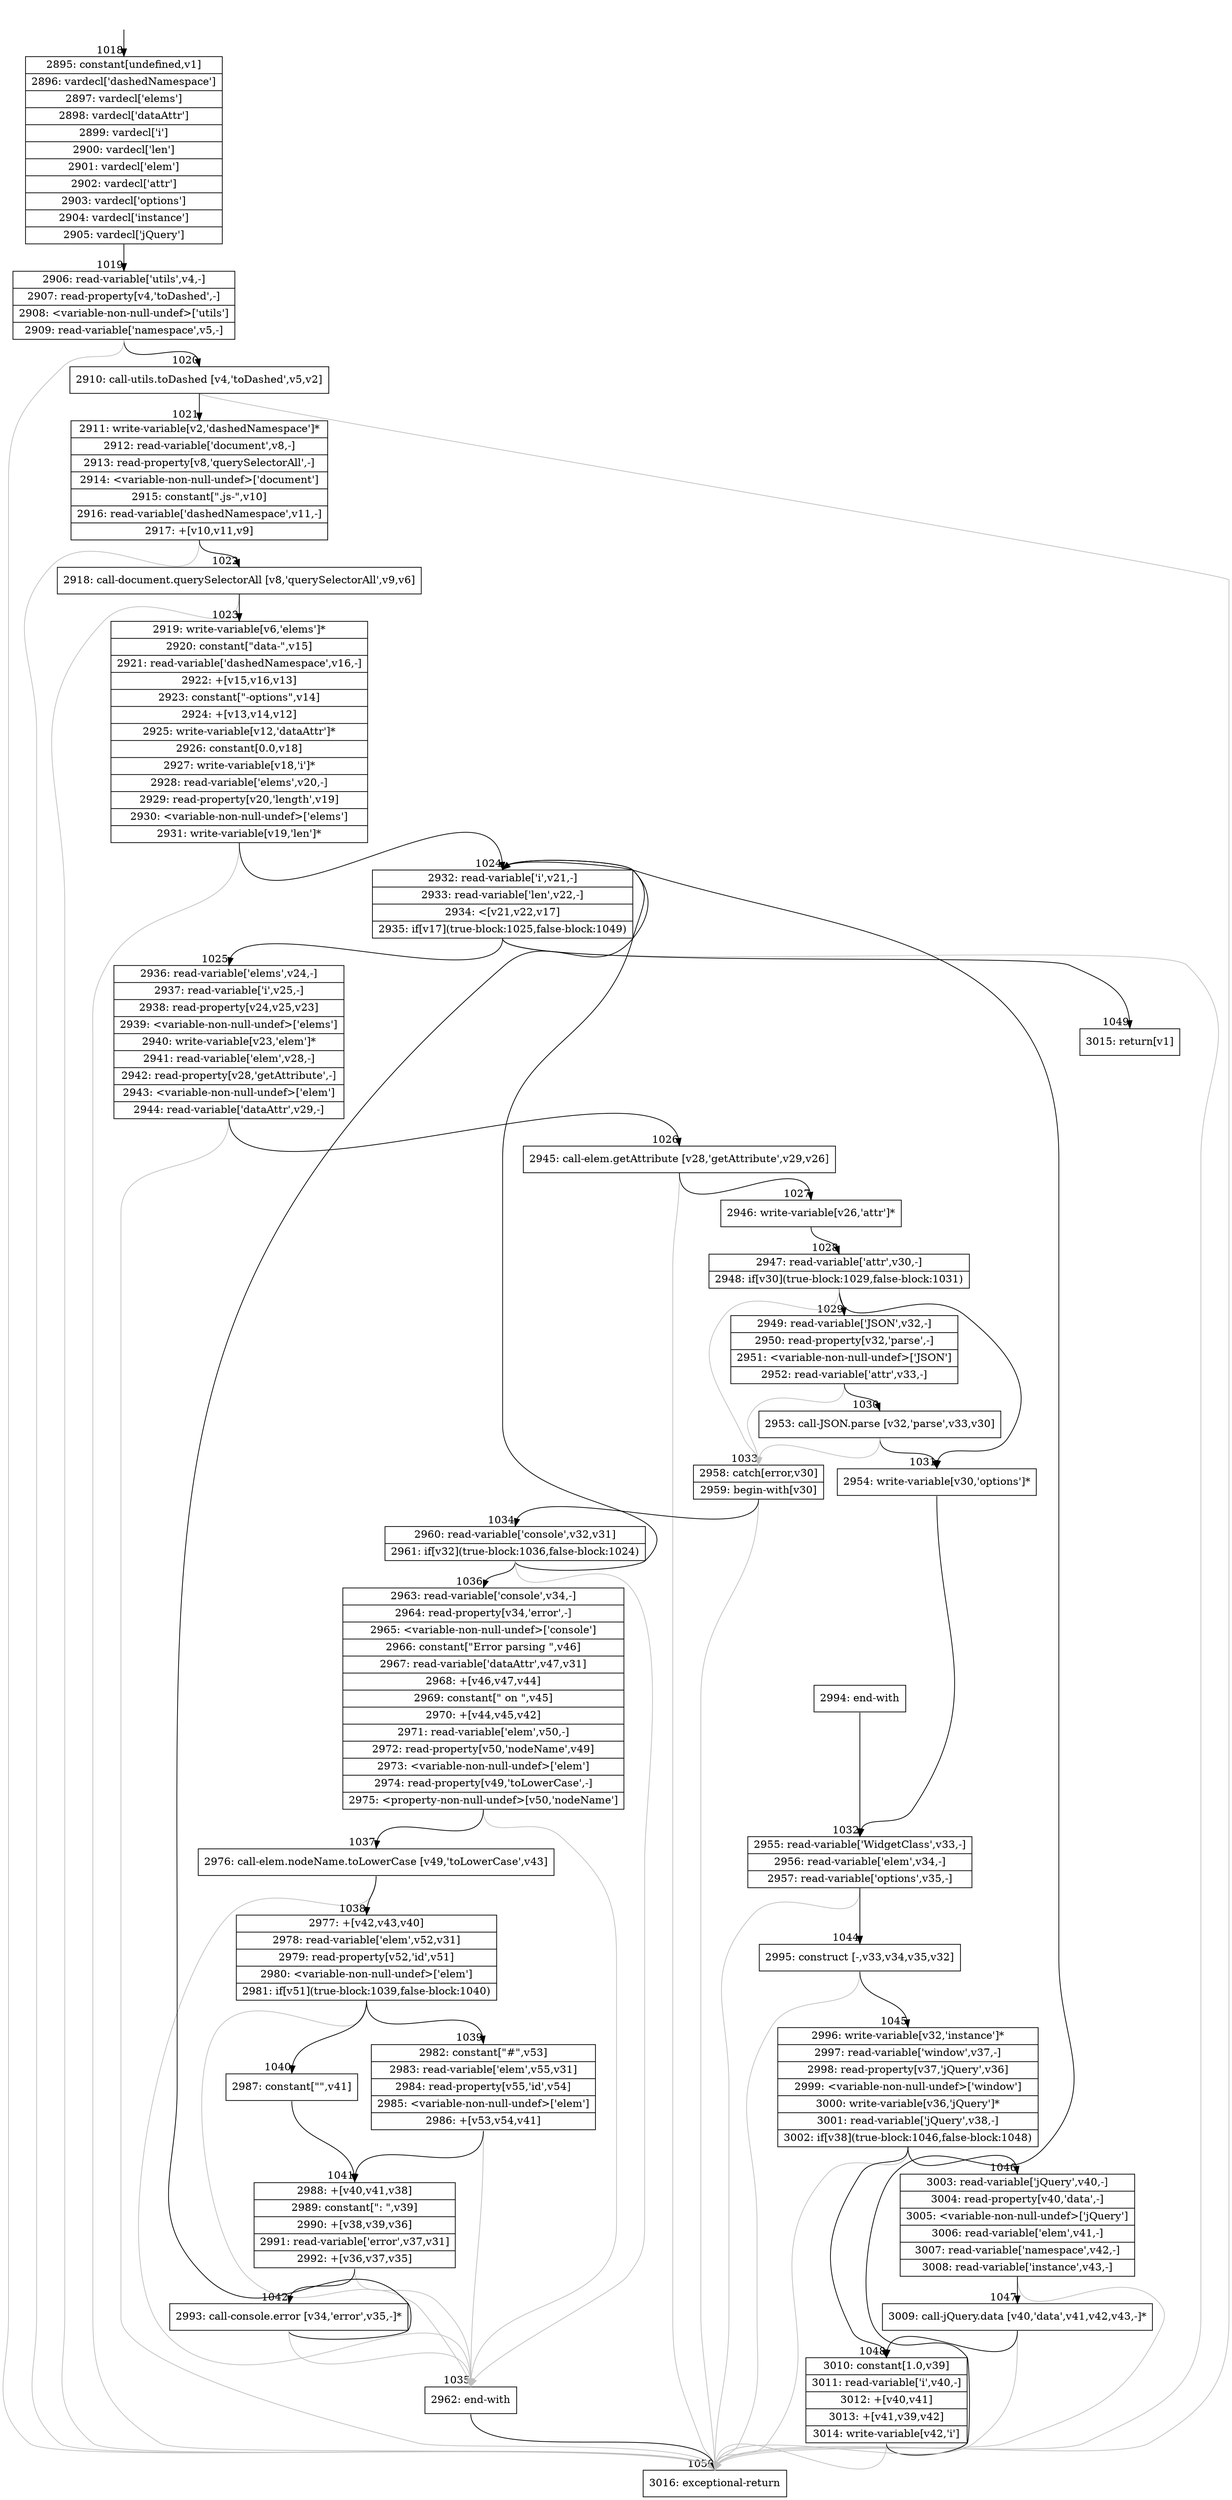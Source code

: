 digraph {
rankdir="TD"
BB_entry97[shape=none,label=""];
BB_entry97 -> BB1018 [tailport=s, headport=n, headlabel="    1018"]
BB1018 [shape=record label="{2895: constant[undefined,v1]|2896: vardecl['dashedNamespace']|2897: vardecl['elems']|2898: vardecl['dataAttr']|2899: vardecl['i']|2900: vardecl['len']|2901: vardecl['elem']|2902: vardecl['attr']|2903: vardecl['options']|2904: vardecl['instance']|2905: vardecl['jQuery']}" ] 
BB1018 -> BB1019 [tailport=s, headport=n, headlabel="      1019"]
BB1019 [shape=record label="{2906: read-variable['utils',v4,-]|2907: read-property[v4,'toDashed',-]|2908: \<variable-non-null-undef\>['utils']|2909: read-variable['namespace',v5,-]}" ] 
BB1019 -> BB1020 [tailport=s, headport=n, headlabel="      1020"]
BB1019 -> BB1050 [tailport=s, headport=n, color=gray, headlabel="      1050"]
BB1020 [shape=record label="{2910: call-utils.toDashed [v4,'toDashed',v5,v2]}" ] 
BB1020 -> BB1021 [tailport=s, headport=n, headlabel="      1021"]
BB1020 -> BB1050 [tailport=s, headport=n, color=gray]
BB1021 [shape=record label="{2911: write-variable[v2,'dashedNamespace']*|2912: read-variable['document',v8,-]|2913: read-property[v8,'querySelectorAll',-]|2914: \<variable-non-null-undef\>['document']|2915: constant[\".js-\",v10]|2916: read-variable['dashedNamespace',v11,-]|2917: +[v10,v11,v9]}" ] 
BB1021 -> BB1022 [tailport=s, headport=n, headlabel="      1022"]
BB1021 -> BB1050 [tailport=s, headport=n, color=gray]
BB1022 [shape=record label="{2918: call-document.querySelectorAll [v8,'querySelectorAll',v9,v6]}" ] 
BB1022 -> BB1023 [tailport=s, headport=n, headlabel="      1023"]
BB1022 -> BB1050 [tailport=s, headport=n, color=gray]
BB1023 [shape=record label="{2919: write-variable[v6,'elems']*|2920: constant[\"data-\",v15]|2921: read-variable['dashedNamespace',v16,-]|2922: +[v15,v16,v13]|2923: constant[\"-options\",v14]|2924: +[v13,v14,v12]|2925: write-variable[v12,'dataAttr']*|2926: constant[0.0,v18]|2927: write-variable[v18,'i']*|2928: read-variable['elems',v20,-]|2929: read-property[v20,'length',v19]|2930: \<variable-non-null-undef\>['elems']|2931: write-variable[v19,'len']*}" ] 
BB1023 -> BB1024 [tailport=s, headport=n, headlabel="      1024"]
BB1023 -> BB1050 [tailport=s, headport=n, color=gray]
BB1024 [shape=record label="{2932: read-variable['i',v21,-]|2933: read-variable['len',v22,-]|2934: \<[v21,v22,v17]|2935: if[v17](true-block:1025,false-block:1049)}" ] 
BB1024 -> BB1025 [tailport=s, headport=n, headlabel="      1025"]
BB1024 -> BB1049 [tailport=s, headport=n, headlabel="      1049"]
BB1024 -> BB1050 [tailport=s, headport=n, color=gray]
BB1025 [shape=record label="{2936: read-variable['elems',v24,-]|2937: read-variable['i',v25,-]|2938: read-property[v24,v25,v23]|2939: \<variable-non-null-undef\>['elems']|2940: write-variable[v23,'elem']*|2941: read-variable['elem',v28,-]|2942: read-property[v28,'getAttribute',-]|2943: \<variable-non-null-undef\>['elem']|2944: read-variable['dataAttr',v29,-]}" ] 
BB1025 -> BB1026 [tailport=s, headport=n, headlabel="      1026"]
BB1025 -> BB1050 [tailport=s, headport=n, color=gray]
BB1026 [shape=record label="{2945: call-elem.getAttribute [v28,'getAttribute',v29,v26]}" ] 
BB1026 -> BB1027 [tailport=s, headport=n, headlabel="      1027"]
BB1026 -> BB1050 [tailport=s, headport=n, color=gray]
BB1027 [shape=record label="{2946: write-variable[v26,'attr']*}" ] 
BB1027 -> BB1028 [tailport=s, headport=n, headlabel="      1028"]
BB1028 [shape=record label="{2947: read-variable['attr',v30,-]|2948: if[v30](true-block:1029,false-block:1031)}" ] 
BB1028 -> BB1031 [tailport=s, headport=n, headlabel="      1031"]
BB1028 -> BB1029 [tailport=s, headport=n, headlabel="      1029"]
BB1028 -> BB1033 [tailport=s, headport=n, color=gray, headlabel="      1033"]
BB1029 [shape=record label="{2949: read-variable['JSON',v32,-]|2950: read-property[v32,'parse',-]|2951: \<variable-non-null-undef\>['JSON']|2952: read-variable['attr',v33,-]}" ] 
BB1029 -> BB1030 [tailport=s, headport=n, headlabel="      1030"]
BB1029 -> BB1033 [tailport=s, headport=n, color=gray]
BB1030 [shape=record label="{2953: call-JSON.parse [v32,'parse',v33,v30]}" ] 
BB1030 -> BB1031 [tailport=s, headport=n]
BB1030 -> BB1033 [tailport=s, headport=n, color=gray]
BB1031 [shape=record label="{2954: write-variable[v30,'options']*}" ] 
BB1031 -> BB1032 [tailport=s, headport=n, headlabel="      1032"]
BB1032 [shape=record label="{2955: read-variable['WidgetClass',v33,-]|2956: read-variable['elem',v34,-]|2957: read-variable['options',v35,-]}" ] 
BB1032 -> BB1044 [tailport=s, headport=n, headlabel="      1044"]
BB1032 -> BB1050 [tailport=s, headport=n, color=gray]
BB1033 [shape=record label="{2958: catch[error,v30]|2959: begin-with[v30]}" ] 
BB1033 -> BB1034 [tailport=s, headport=n, headlabel="      1034"]
BB1033 -> BB1050 [tailport=s, headport=n, color=gray]
BB1034 [shape=record label="{2960: read-variable['console',v32,v31]|2961: if[v32](true-block:1036,false-block:1024)}" ] 
BB1034 -> BB1036 [tailport=s, headport=n, headlabel="      1036"]
BB1034 -> BB1024 [tailport=s, headport=n]
BB1034 -> BB1035 [tailport=s, headport=n, color=gray, headlabel="      1035"]
BB1035 [shape=record label="{2962: end-with}" ] 
BB1035 -> BB1050 [tailport=s, headport=n]
BB1036 [shape=record label="{2963: read-variable['console',v34,-]|2964: read-property[v34,'error',-]|2965: \<variable-non-null-undef\>['console']|2966: constant[\"Error parsing \",v46]|2967: read-variable['dataAttr',v47,v31]|2968: +[v46,v47,v44]|2969: constant[\" on \",v45]|2970: +[v44,v45,v42]|2971: read-variable['elem',v50,-]|2972: read-property[v50,'nodeName',v49]|2973: \<variable-non-null-undef\>['elem']|2974: read-property[v49,'toLowerCase',-]|2975: \<property-non-null-undef\>[v50,'nodeName']}" ] 
BB1036 -> BB1037 [tailport=s, headport=n, headlabel="      1037"]
BB1036 -> BB1035 [tailport=s, headport=n, color=gray]
BB1037 [shape=record label="{2976: call-elem.nodeName.toLowerCase [v49,'toLowerCase',v43]}" ] 
BB1037 -> BB1038 [tailport=s, headport=n, headlabel="      1038"]
BB1037 -> BB1035 [tailport=s, headport=n, color=gray]
BB1038 [shape=record label="{2977: +[v42,v43,v40]|2978: read-variable['elem',v52,v31]|2979: read-property[v52,'id',v51]|2980: \<variable-non-null-undef\>['elem']|2981: if[v51](true-block:1039,false-block:1040)}" ] 
BB1038 -> BB1039 [tailport=s, headport=n, headlabel="      1039"]
BB1038 -> BB1040 [tailport=s, headport=n, headlabel="      1040"]
BB1038 -> BB1035 [tailport=s, headport=n, color=gray]
BB1039 [shape=record label="{2982: constant[\"#\",v53]|2983: read-variable['elem',v55,v31]|2984: read-property[v55,'id',v54]|2985: \<variable-non-null-undef\>['elem']|2986: +[v53,v54,v41]}" ] 
BB1039 -> BB1041 [tailport=s, headport=n, headlabel="      1041"]
BB1039 -> BB1035 [tailport=s, headport=n, color=gray]
BB1040 [shape=record label="{2987: constant[\"\",v41]}" ] 
BB1040 -> BB1041 [tailport=s, headport=n]
BB1041 [shape=record label="{2988: +[v40,v41,v38]|2989: constant[\": \",v39]|2990: +[v38,v39,v36]|2991: read-variable['error',v37,v31]|2992: +[v36,v37,v35]}" ] 
BB1041 -> BB1042 [tailport=s, headport=n, headlabel="      1042"]
BB1041 -> BB1035 [tailport=s, headport=n, color=gray]
BB1042 [shape=record label="{2993: call-console.error [v34,'error',v35,-]*}" ] 
BB1042 -> BB1024 [tailport=s, headport=n]
BB1042 -> BB1035 [tailport=s, headport=n, color=gray]
BB1043 [shape=record label="{2994: end-with}" ] 
BB1043 -> BB1032 [tailport=s, headport=n]
BB1044 [shape=record label="{2995: construct [-,v33,v34,v35,v32]}" ] 
BB1044 -> BB1045 [tailport=s, headport=n, headlabel="      1045"]
BB1044 -> BB1050 [tailport=s, headport=n, color=gray]
BB1045 [shape=record label="{2996: write-variable[v32,'instance']*|2997: read-variable['window',v37,-]|2998: read-property[v37,'jQuery',v36]|2999: \<variable-non-null-undef\>['window']|3000: write-variable[v36,'jQuery']*|3001: read-variable['jQuery',v38,-]|3002: if[v38](true-block:1046,false-block:1048)}" ] 
BB1045 -> BB1046 [tailport=s, headport=n, headlabel="      1046"]
BB1045 -> BB1048 [tailport=s, headport=n, headlabel="      1048"]
BB1045 -> BB1050 [tailport=s, headport=n, color=gray]
BB1046 [shape=record label="{3003: read-variable['jQuery',v40,-]|3004: read-property[v40,'data',-]|3005: \<variable-non-null-undef\>['jQuery']|3006: read-variable['elem',v41,-]|3007: read-variable['namespace',v42,-]|3008: read-variable['instance',v43,-]}" ] 
BB1046 -> BB1047 [tailport=s, headport=n, headlabel="      1047"]
BB1046 -> BB1050 [tailport=s, headport=n, color=gray]
BB1047 [shape=record label="{3009: call-jQuery.data [v40,'data',v41,v42,v43,-]*}" ] 
BB1047 -> BB1048 [tailport=s, headport=n]
BB1047 -> BB1050 [tailport=s, headport=n, color=gray]
BB1048 [shape=record label="{3010: constant[1.0,v39]|3011: read-variable['i',v40,-]|3012: +[v40,v41]|3013: +[v41,v39,v42]|3014: write-variable[v42,'i']}" ] 
BB1048 -> BB1024 [tailport=s, headport=n]
BB1048 -> BB1050 [tailport=s, headport=n, color=gray]
BB1049 [shape=record label="{3015: return[v1]}" ] 
BB1050 [shape=record label="{3016: exceptional-return}" ] 
//#$~ 1442
}

